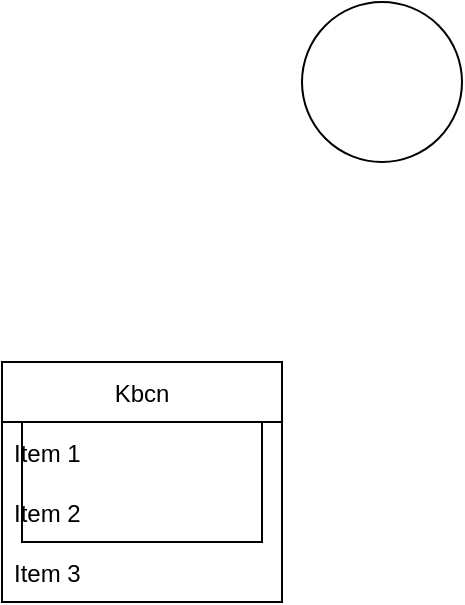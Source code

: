 <mxfile version="17.2.2" type="github">
  <diagram id="7lOD_xs1Gq2K_Y3ow6iH" name="Page-1">
    <mxGraphModel dx="1422" dy="762" grid="1" gridSize="10" guides="1" tooltips="1" connect="1" arrows="1" fold="1" page="1" pageScale="1" pageWidth="1169" pageHeight="1654" math="0" shadow="0">
      <root>
        <mxCell id="0" />
        <mxCell id="1" parent="0" />
        <mxCell id="rQKhPItGb3HtGkm2Xzur-1" value="" style="rounded=0;whiteSpace=wrap;html=1;" parent="1" vertex="1">
          <mxGeometry x="520" y="360" width="120" height="60" as="geometry" />
        </mxCell>
        <mxCell id="qpcmv6l5u8qXthQKi0Lh-1" value="" style="ellipse;whiteSpace=wrap;html=1;aspect=fixed;" vertex="1" parent="1">
          <mxGeometry x="660" y="150" width="80" height="80" as="geometry" />
        </mxCell>
        <mxCell id="qpcmv6l5u8qXthQKi0Lh-2" value="Kbcn" style="swimlane;fontStyle=0;childLayout=stackLayout;horizontal=1;startSize=30;horizontalStack=0;resizeParent=1;resizeParentMax=0;resizeLast=0;collapsible=1;marginBottom=0;" vertex="1" parent="1">
          <mxGeometry x="510" y="330" width="140" height="120" as="geometry" />
        </mxCell>
        <mxCell id="qpcmv6l5u8qXthQKi0Lh-3" value="Item 1" style="text;strokeColor=none;fillColor=none;align=left;verticalAlign=middle;spacingLeft=4;spacingRight=4;overflow=hidden;points=[[0,0.5],[1,0.5]];portConstraint=eastwest;rotatable=0;" vertex="1" parent="qpcmv6l5u8qXthQKi0Lh-2">
          <mxGeometry y="30" width="140" height="30" as="geometry" />
        </mxCell>
        <mxCell id="qpcmv6l5u8qXthQKi0Lh-4" value="Item 2" style="text;strokeColor=none;fillColor=none;align=left;verticalAlign=middle;spacingLeft=4;spacingRight=4;overflow=hidden;points=[[0,0.5],[1,0.5]];portConstraint=eastwest;rotatable=0;" vertex="1" parent="qpcmv6l5u8qXthQKi0Lh-2">
          <mxGeometry y="60" width="140" height="30" as="geometry" />
        </mxCell>
        <mxCell id="qpcmv6l5u8qXthQKi0Lh-5" value="Item 3" style="text;strokeColor=none;fillColor=none;align=left;verticalAlign=middle;spacingLeft=4;spacingRight=4;overflow=hidden;points=[[0,0.5],[1,0.5]];portConstraint=eastwest;rotatable=0;" vertex="1" parent="qpcmv6l5u8qXthQKi0Lh-2">
          <mxGeometry y="90" width="140" height="30" as="geometry" />
        </mxCell>
      </root>
    </mxGraphModel>
  </diagram>
</mxfile>
